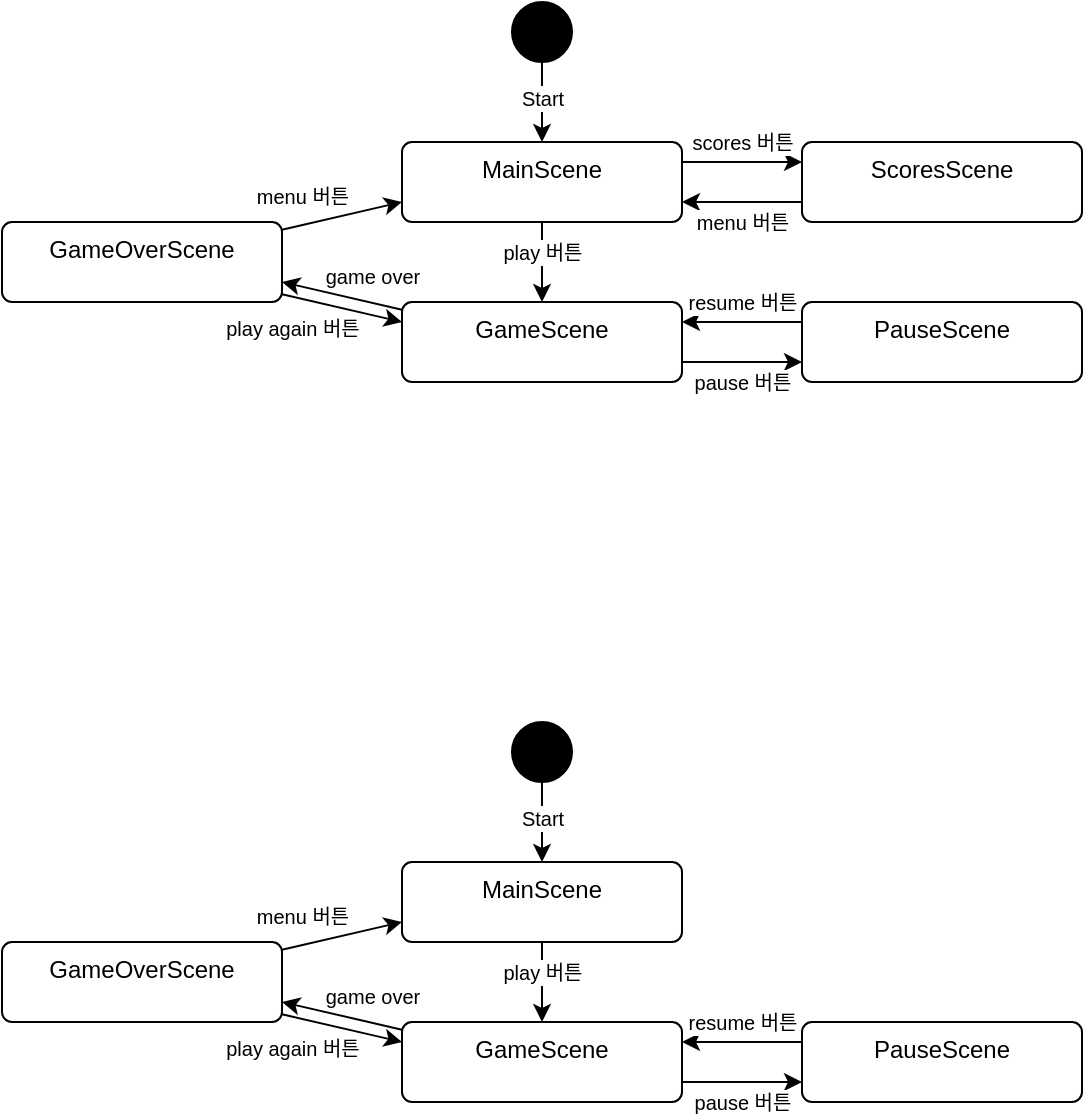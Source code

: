 <mxfile>
    <diagram id="Z-jz8wwdkyHB9phZQKBt" name="Page-1">
        <mxGraphModel dx="686" dy="474" grid="1" gridSize="10" guides="1" tooltips="1" connect="1" arrows="1" fold="1" page="1" pageScale="1" pageWidth="1920" pageHeight="1200" math="0" shadow="0">
            <root>
                <mxCell id="0"/>
                <mxCell id="1" parent="0"/>
                <mxCell id="2" value="MainScene" style="html=1;align=center;verticalAlign=top;rounded=1;absoluteArcSize=1;arcSize=10;dashed=0;whiteSpace=wrap;" parent="1" vertex="1">
                    <mxGeometry x="370" y="440" width="140" height="40" as="geometry"/>
                </mxCell>
                <mxCell id="3" value="GameScene" style="html=1;align=center;verticalAlign=top;rounded=1;absoluteArcSize=1;arcSize=10;dashed=0;whiteSpace=wrap;" parent="1" vertex="1">
                    <mxGeometry x="370" y="520" width="140" height="40" as="geometry"/>
                </mxCell>
                <mxCell id="4" value="ScoresScene" style="html=1;align=center;verticalAlign=top;rounded=1;absoluteArcSize=1;arcSize=10;dashed=0;whiteSpace=wrap;" parent="1" vertex="1">
                    <mxGeometry x="570" y="440" width="140" height="40" as="geometry"/>
                </mxCell>
                <mxCell id="5" value="PauseScene" style="html=1;align=center;verticalAlign=top;rounded=1;absoluteArcSize=1;arcSize=10;dashed=0;whiteSpace=wrap;" parent="1" vertex="1">
                    <mxGeometry x="570" y="520" width="140" height="40" as="geometry"/>
                </mxCell>
                <mxCell id="6" value="GameOverScene" style="html=1;align=center;verticalAlign=top;rounded=1;absoluteArcSize=1;arcSize=10;dashed=0;whiteSpace=wrap;" parent="1" vertex="1">
                    <mxGeometry x="170" y="480" width="140" height="40" as="geometry"/>
                </mxCell>
                <mxCell id="8" style="edgeStyle=none;html=1;exitX=0.5;exitY=1;exitDx=0;exitDy=0;" parent="1" source="7" target="2" edge="1">
                    <mxGeometry relative="1" as="geometry"/>
                </mxCell>
                <mxCell id="9" value="&lt;font style=&quot;font-size: 10px;&quot;&gt;Start&lt;/font&gt;" style="edgeLabel;html=1;align=center;verticalAlign=middle;resizable=0;points=[];" parent="8" vertex="1" connectable="0">
                    <mxGeometry x="-0.1" y="1" relative="1" as="geometry">
                        <mxPoint x="-1" as="offset"/>
                    </mxGeometry>
                </mxCell>
                <mxCell id="7" value="" style="ellipse;fillColor=strokeColor;html=1;" parent="1" vertex="1">
                    <mxGeometry x="425" y="370" width="30" height="30" as="geometry"/>
                </mxCell>
                <mxCell id="19" value="" style="endArrow=classic;html=1;entryX=1;entryY=0.75;entryDx=0;entryDy=0;" parent="1" source="3" target="6" edge="1">
                    <mxGeometry relative="1" as="geometry">
                        <mxPoint x="430" y="580" as="sourcePoint"/>
                        <mxPoint x="530" y="580" as="targetPoint"/>
                    </mxGeometry>
                </mxCell>
                <mxCell id="20" value="&lt;font style=&quot;font-size: 10px;&quot;&gt;game over&lt;/font&gt;" style="edgeLabel;resizable=0;html=1;;align=center;verticalAlign=middle;" parent="19" connectable="0" vertex="1">
                    <mxGeometry relative="1" as="geometry">
                        <mxPoint x="15" y="-10" as="offset"/>
                    </mxGeometry>
                </mxCell>
                <mxCell id="21" value="" style="endArrow=classic;html=1;exitX=1;exitY=0.75;exitDx=0;exitDy=0;entryX=0;entryY=0.75;entryDx=0;entryDy=0;" parent="1" source="3" target="5" edge="1">
                    <mxGeometry relative="1" as="geometry">
                        <mxPoint x="520" y="550" as="sourcePoint"/>
                        <mxPoint x="600" y="550" as="targetPoint"/>
                    </mxGeometry>
                </mxCell>
                <mxCell id="22" value="&lt;font style=&quot;font-size: 10px;&quot;&gt;pause 버튼&lt;/font&gt;" style="edgeLabel;resizable=0;html=1;;align=center;verticalAlign=middle;" parent="21" connectable="0" vertex="1">
                    <mxGeometry relative="1" as="geometry">
                        <mxPoint y="10" as="offset"/>
                    </mxGeometry>
                </mxCell>
                <mxCell id="23" value="" style="endArrow=classic;html=1;exitX=0;exitY=0.25;exitDx=0;exitDy=0;entryX=1;entryY=0.25;entryDx=0;entryDy=0;" parent="1" source="5" target="3" edge="1">
                    <mxGeometry relative="1" as="geometry">
                        <mxPoint x="550" y="460" as="sourcePoint"/>
                        <mxPoint x="650" y="460" as="targetPoint"/>
                    </mxGeometry>
                </mxCell>
                <mxCell id="24" value="&lt;font style=&quot;font-size: 10px;&quot;&gt;resume 버튼&lt;/font&gt;" style="edgeLabel;resizable=0;html=1;;align=center;verticalAlign=middle;" parent="23" connectable="0" vertex="1">
                    <mxGeometry relative="1" as="geometry">
                        <mxPoint y="-10" as="offset"/>
                    </mxGeometry>
                </mxCell>
                <mxCell id="25" value="" style="endArrow=classic;html=1;" parent="1" source="2" target="3" edge="1">
                    <mxGeometry relative="1" as="geometry">
                        <mxPoint x="450" y="470" as="sourcePoint"/>
                        <mxPoint x="450" y="520" as="targetPoint"/>
                    </mxGeometry>
                </mxCell>
                <mxCell id="26" value="&lt;font style=&quot;font-size: 10px;&quot;&gt;play 버튼&lt;/font&gt;" style="edgeLabel;resizable=0;html=1;;align=center;verticalAlign=middle;" parent="25" connectable="0" vertex="1">
                    <mxGeometry relative="1" as="geometry">
                        <mxPoint y="-5" as="offset"/>
                    </mxGeometry>
                </mxCell>
                <mxCell id="27" value="" style="endArrow=classic;html=1;exitX=1;exitY=0.25;exitDx=0;exitDy=0;entryX=0;entryY=0.25;entryDx=0;entryDy=0;" parent="1" source="2" target="4" edge="1">
                    <mxGeometry relative="1" as="geometry">
                        <mxPoint x="550" y="420" as="sourcePoint"/>
                        <mxPoint x="650" y="420" as="targetPoint"/>
                    </mxGeometry>
                </mxCell>
                <mxCell id="28" value="&lt;font style=&quot;font-size: 10px;&quot;&gt;scores 버튼&lt;/font&gt;" style="edgeLabel;resizable=0;html=1;;align=center;verticalAlign=middle;" parent="27" connectable="0" vertex="1">
                    <mxGeometry relative="1" as="geometry">
                        <mxPoint y="-10" as="offset"/>
                    </mxGeometry>
                </mxCell>
                <mxCell id="30" value="" style="endArrow=classic;html=1;exitX=0;exitY=0.75;exitDx=0;exitDy=0;entryX=1;entryY=0.75;entryDx=0;entryDy=0;" parent="1" source="4" target="2" edge="1">
                    <mxGeometry relative="1" as="geometry">
                        <mxPoint x="550" y="500" as="sourcePoint"/>
                        <mxPoint x="650" y="500" as="targetPoint"/>
                    </mxGeometry>
                </mxCell>
                <mxCell id="31" value="&lt;font style=&quot;font-size: 10px;&quot;&gt;menu 버튼&lt;/font&gt;" style="edgeLabel;resizable=0;html=1;;align=center;verticalAlign=middle;" parent="30" connectable="0" vertex="1">
                    <mxGeometry relative="1" as="geometry">
                        <mxPoint y="10" as="offset"/>
                    </mxGeometry>
                </mxCell>
                <mxCell id="32" value="" style="endArrow=classic;html=1;entryX=0;entryY=0.25;entryDx=0;entryDy=0;" parent="1" source="6" target="3" edge="1">
                    <mxGeometry relative="1" as="geometry">
                        <mxPoint x="270" y="580" as="sourcePoint"/>
                        <mxPoint x="350" y="550" as="targetPoint"/>
                    </mxGeometry>
                </mxCell>
                <mxCell id="33" value="&lt;font style=&quot;font-size: 10px;&quot;&gt;play again 버튼&lt;/font&gt;" style="edgeLabel;resizable=0;html=1;;align=center;verticalAlign=middle;" parent="32" connectable="0" vertex="1">
                    <mxGeometry relative="1" as="geometry">
                        <mxPoint x="-25" y="10" as="offset"/>
                    </mxGeometry>
                </mxCell>
                <mxCell id="35" value="" style="endArrow=classic;html=1;entryX=0;entryY=0.75;entryDx=0;entryDy=0;" parent="1" source="6" target="2" edge="1">
                    <mxGeometry relative="1" as="geometry">
                        <mxPoint x="250" y="460" as="sourcePoint"/>
                        <mxPoint x="350" y="460" as="targetPoint"/>
                    </mxGeometry>
                </mxCell>
                <mxCell id="36" value="&lt;font style=&quot;font-size: 10px;&quot;&gt;menu 버튼&lt;/font&gt;" style="edgeLabel;resizable=0;html=1;;align=center;verticalAlign=middle;" parent="35" connectable="0" vertex="1">
                    <mxGeometry relative="1" as="geometry">
                        <mxPoint x="-20" y="-10" as="offset"/>
                    </mxGeometry>
                </mxCell>
                <mxCell id="37" style="edgeStyle=none;html=1;exitX=0.5;exitY=1;exitDx=0;exitDy=0;" edge="1" source="60" target="55" parent="1">
                    <mxGeometry relative="1" as="geometry"/>
                </mxCell>
                <mxCell id="38" value="&lt;font style=&quot;font-size: 10px;&quot;&gt;Start&lt;/font&gt;" style="edgeLabel;html=1;align=center;verticalAlign=middle;resizable=0;points=[];" vertex="1" connectable="0" parent="37">
                    <mxGeometry x="-0.1" y="1" relative="1" as="geometry">
                        <mxPoint x="-1" as="offset"/>
                    </mxGeometry>
                </mxCell>
                <mxCell id="39" value="" style="endArrow=classic;html=1;entryX=1;entryY=0.75;entryDx=0;entryDy=0;" edge="1" source="56" target="59" parent="1">
                    <mxGeometry relative="1" as="geometry">
                        <mxPoint x="430" y="940" as="sourcePoint"/>
                        <mxPoint x="530" y="940" as="targetPoint"/>
                    </mxGeometry>
                </mxCell>
                <mxCell id="40" value="&lt;font style=&quot;font-size: 10px;&quot;&gt;game over&lt;/font&gt;" style="edgeLabel;resizable=0;html=1;;align=center;verticalAlign=middle;" connectable="0" vertex="1" parent="39">
                    <mxGeometry relative="1" as="geometry">
                        <mxPoint x="15" y="-10" as="offset"/>
                    </mxGeometry>
                </mxCell>
                <mxCell id="41" value="" style="endArrow=classic;html=1;exitX=1;exitY=0.75;exitDx=0;exitDy=0;entryX=0;entryY=0.75;entryDx=0;entryDy=0;" edge="1" source="56" target="58" parent="1">
                    <mxGeometry relative="1" as="geometry">
                        <mxPoint x="520" y="910" as="sourcePoint"/>
                        <mxPoint x="600" y="910" as="targetPoint"/>
                    </mxGeometry>
                </mxCell>
                <mxCell id="42" value="&lt;font style=&quot;font-size: 10px;&quot;&gt;pause 버튼&lt;/font&gt;" style="edgeLabel;resizable=0;html=1;;align=center;verticalAlign=middle;" connectable="0" vertex="1" parent="41">
                    <mxGeometry relative="1" as="geometry">
                        <mxPoint y="10" as="offset"/>
                    </mxGeometry>
                </mxCell>
                <mxCell id="43" value="" style="endArrow=classic;html=1;exitX=0;exitY=0.25;exitDx=0;exitDy=0;entryX=1;entryY=0.25;entryDx=0;entryDy=0;" edge="1" source="58" target="56" parent="1">
                    <mxGeometry relative="1" as="geometry">
                        <mxPoint x="550" y="820" as="sourcePoint"/>
                        <mxPoint x="650" y="820" as="targetPoint"/>
                    </mxGeometry>
                </mxCell>
                <mxCell id="44" value="&lt;font style=&quot;font-size: 10px;&quot;&gt;resume 버튼&lt;/font&gt;" style="edgeLabel;resizable=0;html=1;;align=center;verticalAlign=middle;" connectable="0" vertex="1" parent="43">
                    <mxGeometry relative="1" as="geometry">
                        <mxPoint y="-10" as="offset"/>
                    </mxGeometry>
                </mxCell>
                <mxCell id="45" value="" style="endArrow=classic;html=1;" edge="1" source="55" target="56" parent="1">
                    <mxGeometry relative="1" as="geometry">
                        <mxPoint x="450" y="830" as="sourcePoint"/>
                        <mxPoint x="450" y="880" as="targetPoint"/>
                    </mxGeometry>
                </mxCell>
                <mxCell id="46" value="&lt;font style=&quot;font-size: 10px;&quot;&gt;play 버튼&lt;/font&gt;" style="edgeLabel;resizable=0;html=1;;align=center;verticalAlign=middle;" connectable="0" vertex="1" parent="45">
                    <mxGeometry relative="1" as="geometry">
                        <mxPoint y="-5" as="offset"/>
                    </mxGeometry>
                </mxCell>
                <mxCell id="51" value="" style="endArrow=classic;html=1;entryX=0;entryY=0.25;entryDx=0;entryDy=0;" edge="1" source="59" target="56" parent="1">
                    <mxGeometry relative="1" as="geometry">
                        <mxPoint x="270" y="940" as="sourcePoint"/>
                        <mxPoint x="350" y="910" as="targetPoint"/>
                    </mxGeometry>
                </mxCell>
                <mxCell id="52" value="&lt;font style=&quot;font-size: 10px;&quot;&gt;play again 버튼&lt;/font&gt;" style="edgeLabel;resizable=0;html=1;;align=center;verticalAlign=middle;" connectable="0" vertex="1" parent="51">
                    <mxGeometry relative="1" as="geometry">
                        <mxPoint x="-25" y="10" as="offset"/>
                    </mxGeometry>
                </mxCell>
                <mxCell id="53" value="" style="endArrow=classic;html=1;entryX=0;entryY=0.75;entryDx=0;entryDy=0;" edge="1" source="59" target="55" parent="1">
                    <mxGeometry relative="1" as="geometry">
                        <mxPoint x="250" y="820" as="sourcePoint"/>
                        <mxPoint x="350" y="820" as="targetPoint"/>
                    </mxGeometry>
                </mxCell>
                <mxCell id="54" value="&lt;font style=&quot;font-size: 10px;&quot;&gt;menu 버튼&lt;/font&gt;" style="edgeLabel;resizable=0;html=1;;align=center;verticalAlign=middle;" connectable="0" vertex="1" parent="53">
                    <mxGeometry relative="1" as="geometry">
                        <mxPoint x="-20" y="-10" as="offset"/>
                    </mxGeometry>
                </mxCell>
                <mxCell id="55" value="MainScene" style="html=1;align=center;verticalAlign=top;rounded=1;absoluteArcSize=1;arcSize=10;dashed=0;whiteSpace=wrap;" vertex="1" parent="1">
                    <mxGeometry x="370" y="800" width="140" height="40" as="geometry"/>
                </mxCell>
                <mxCell id="56" value="GameScene" style="html=1;align=center;verticalAlign=top;rounded=1;absoluteArcSize=1;arcSize=10;dashed=0;whiteSpace=wrap;" vertex="1" parent="1">
                    <mxGeometry x="370" y="880" width="140" height="40" as="geometry"/>
                </mxCell>
                <mxCell id="58" value="PauseScene" style="html=1;align=center;verticalAlign=top;rounded=1;absoluteArcSize=1;arcSize=10;dashed=0;whiteSpace=wrap;" vertex="1" parent="1">
                    <mxGeometry x="570" y="880" width="140" height="40" as="geometry"/>
                </mxCell>
                <mxCell id="59" value="GameOverScene" style="html=1;align=center;verticalAlign=top;rounded=1;absoluteArcSize=1;arcSize=10;dashed=0;whiteSpace=wrap;" vertex="1" parent="1">
                    <mxGeometry x="170" y="840" width="140" height="40" as="geometry"/>
                </mxCell>
                <mxCell id="60" value="" style="ellipse;fillColor=strokeColor;html=1;" vertex="1" parent="1">
                    <mxGeometry x="425" y="730" width="30" height="30" as="geometry"/>
                </mxCell>
            </root>
        </mxGraphModel>
    </diagram>
</mxfile>